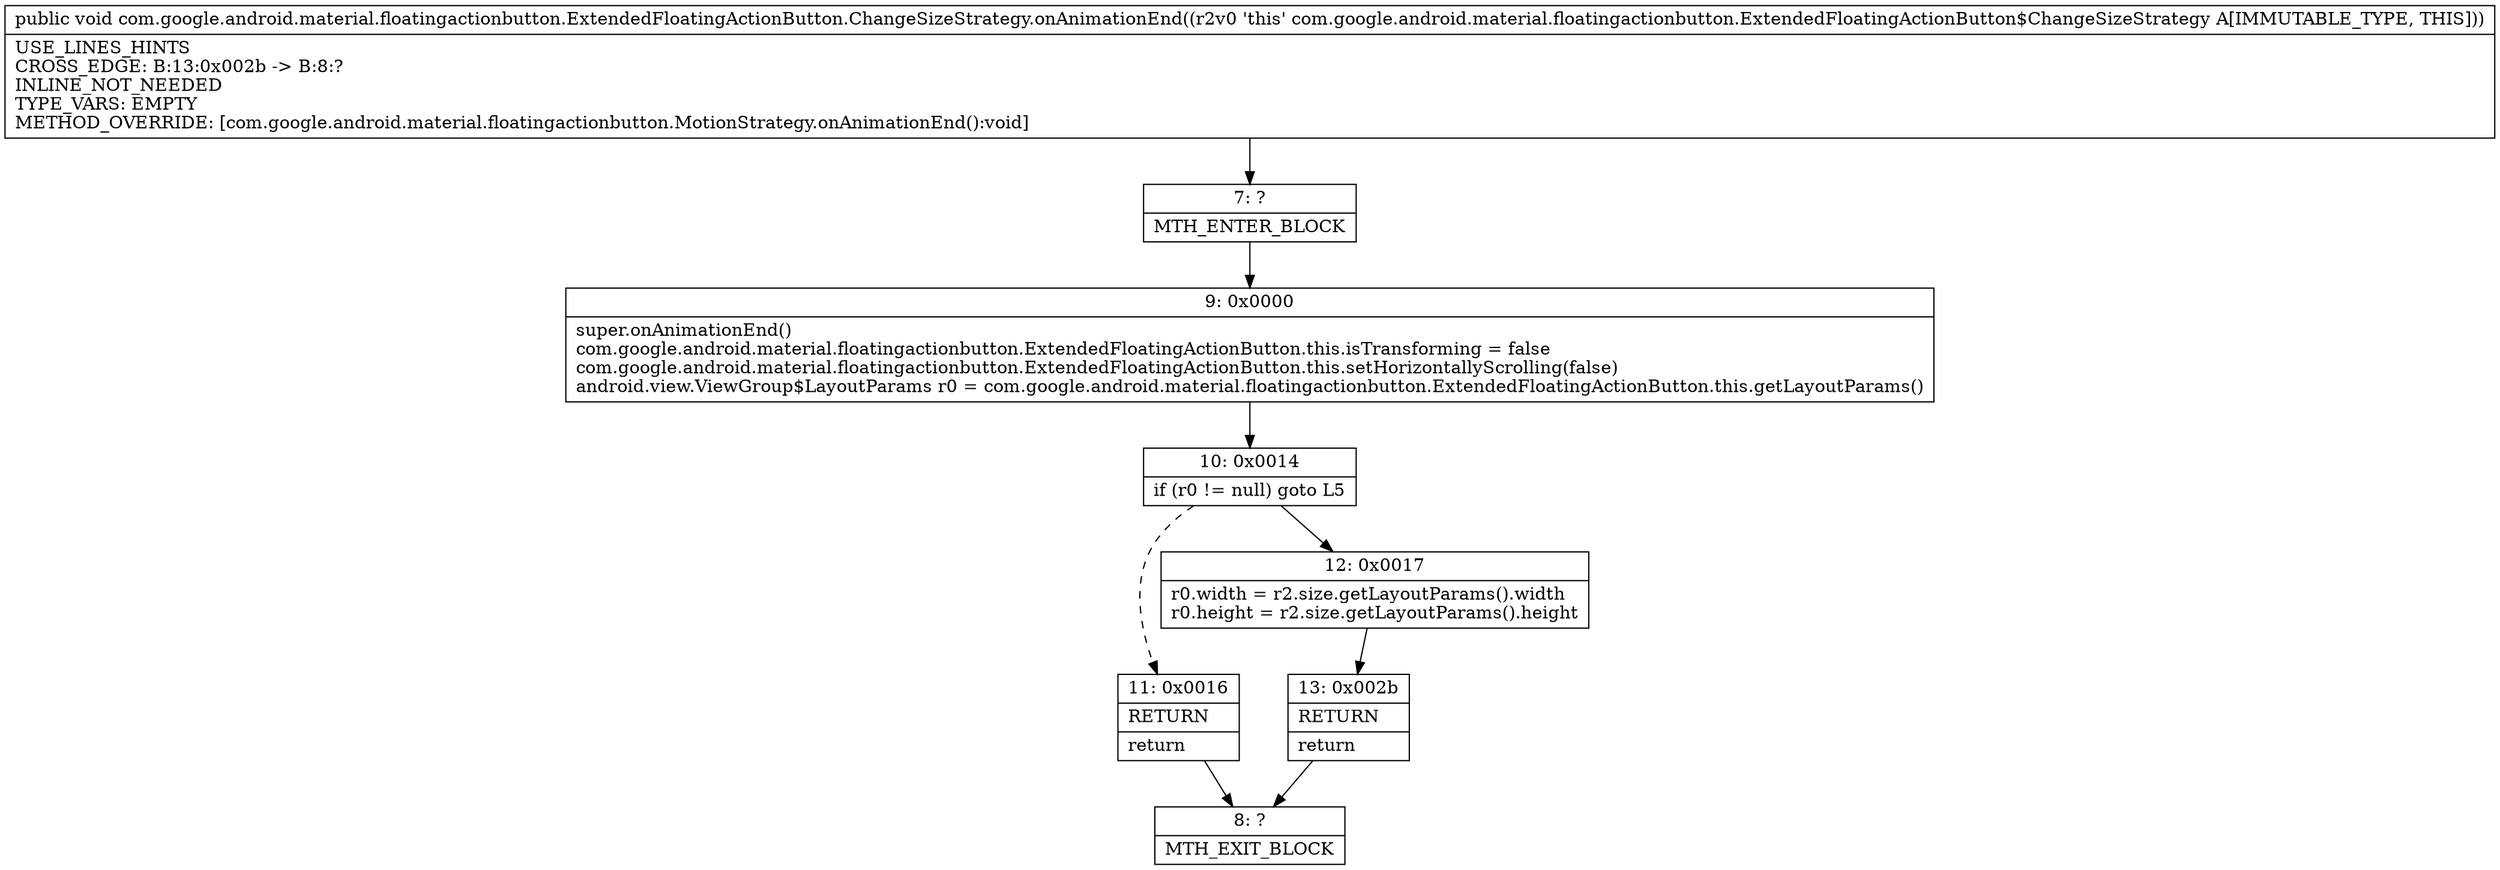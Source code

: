 digraph "CFG forcom.google.android.material.floatingactionbutton.ExtendedFloatingActionButton.ChangeSizeStrategy.onAnimationEnd()V" {
Node_7 [shape=record,label="{7\:\ ?|MTH_ENTER_BLOCK\l}"];
Node_9 [shape=record,label="{9\:\ 0x0000|super.onAnimationEnd()\lcom.google.android.material.floatingactionbutton.ExtendedFloatingActionButton.this.isTransforming = false\lcom.google.android.material.floatingactionbutton.ExtendedFloatingActionButton.this.setHorizontallyScrolling(false)\landroid.view.ViewGroup$LayoutParams r0 = com.google.android.material.floatingactionbutton.ExtendedFloatingActionButton.this.getLayoutParams()\l}"];
Node_10 [shape=record,label="{10\:\ 0x0014|if (r0 != null) goto L5\l}"];
Node_11 [shape=record,label="{11\:\ 0x0016|RETURN\l|return\l}"];
Node_8 [shape=record,label="{8\:\ ?|MTH_EXIT_BLOCK\l}"];
Node_12 [shape=record,label="{12\:\ 0x0017|r0.width = r2.size.getLayoutParams().width\lr0.height = r2.size.getLayoutParams().height\l}"];
Node_13 [shape=record,label="{13\:\ 0x002b|RETURN\l|return\l}"];
MethodNode[shape=record,label="{public void com.google.android.material.floatingactionbutton.ExtendedFloatingActionButton.ChangeSizeStrategy.onAnimationEnd((r2v0 'this' com.google.android.material.floatingactionbutton.ExtendedFloatingActionButton$ChangeSizeStrategy A[IMMUTABLE_TYPE, THIS]))  | USE_LINES_HINTS\lCROSS_EDGE: B:13:0x002b \-\> B:8:?\lINLINE_NOT_NEEDED\lTYPE_VARS: EMPTY\lMETHOD_OVERRIDE: [com.google.android.material.floatingactionbutton.MotionStrategy.onAnimationEnd():void]\l}"];
MethodNode -> Node_7;Node_7 -> Node_9;
Node_9 -> Node_10;
Node_10 -> Node_11[style=dashed];
Node_10 -> Node_12;
Node_11 -> Node_8;
Node_12 -> Node_13;
Node_13 -> Node_8;
}

